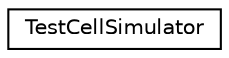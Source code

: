 digraph "Graphical Class Hierarchy"
{
 // LATEX_PDF_SIZE
  edge [fontname="Helvetica",fontsize="10",labelfontname="Helvetica",labelfontsize="10"];
  node [fontname="Helvetica",fontsize="10",shape=record];
  rankdir="LR";
  Node0 [label="TestCellSimulator",height=0.2,width=0.4,color="black", fillcolor="white", style="filled",URL="$classTestCellSimulator.html",tooltip="This code initializes a graphical user interface (GUI) simulator and creates a cell object."];
}
